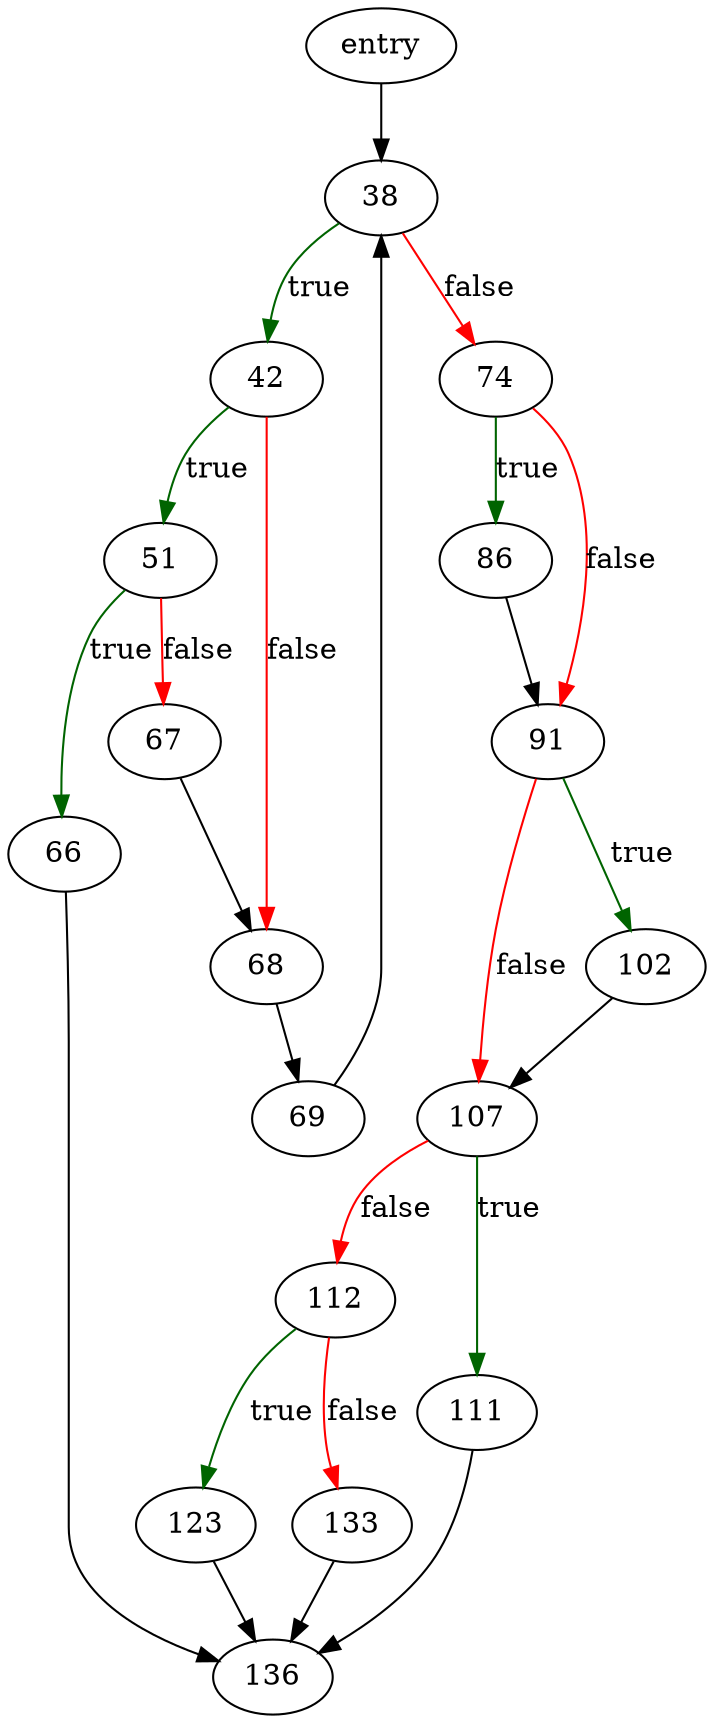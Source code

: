 digraph "pragmaVtabFilter" {
	// Node definitions.
	5 [label=entry];
	38;
	42;
	51;
	66;
	67;
	68;
	69;
	74;
	86;
	91;
	102;
	107;
	111;
	112;
	123;
	133;
	136;

	// Edge definitions.
	5 -> 38;
	38 -> 42 [
		color=darkgreen
		label=true
	];
	38 -> 74 [
		color=red
		label=false
	];
	42 -> 51 [
		color=darkgreen
		label=true
	];
	42 -> 68 [
		color=red
		label=false
	];
	51 -> 66 [
		color=darkgreen
		label=true
	];
	51 -> 67 [
		color=red
		label=false
	];
	66 -> 136;
	67 -> 68;
	68 -> 69;
	69 -> 38;
	74 -> 86 [
		color=darkgreen
		label=true
	];
	74 -> 91 [
		color=red
		label=false
	];
	86 -> 91;
	91 -> 102 [
		color=darkgreen
		label=true
	];
	91 -> 107 [
		color=red
		label=false
	];
	102 -> 107;
	107 -> 111 [
		color=darkgreen
		label=true
	];
	107 -> 112 [
		color=red
		label=false
	];
	111 -> 136;
	112 -> 123 [
		color=darkgreen
		label=true
	];
	112 -> 133 [
		color=red
		label=false
	];
	123 -> 136;
	133 -> 136;
}